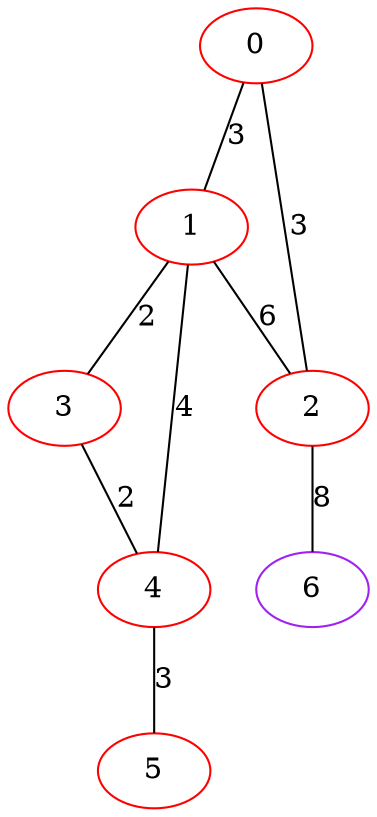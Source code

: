 graph "" {
0 [color=red, weight=1];
1 [color=red, weight=1];
2 [color=red, weight=1];
3 [color=red, weight=1];
4 [color=red, weight=1];
5 [color=red, weight=1];
6 [color=purple, weight=4];
0 -- 1  [key=0, label=3];
0 -- 2  [key=0, label=3];
1 -- 2  [key=0, label=6];
1 -- 3  [key=0, label=2];
1 -- 4  [key=0, label=4];
2 -- 6  [key=0, label=8];
3 -- 4  [key=0, label=2];
4 -- 5  [key=0, label=3];
}
